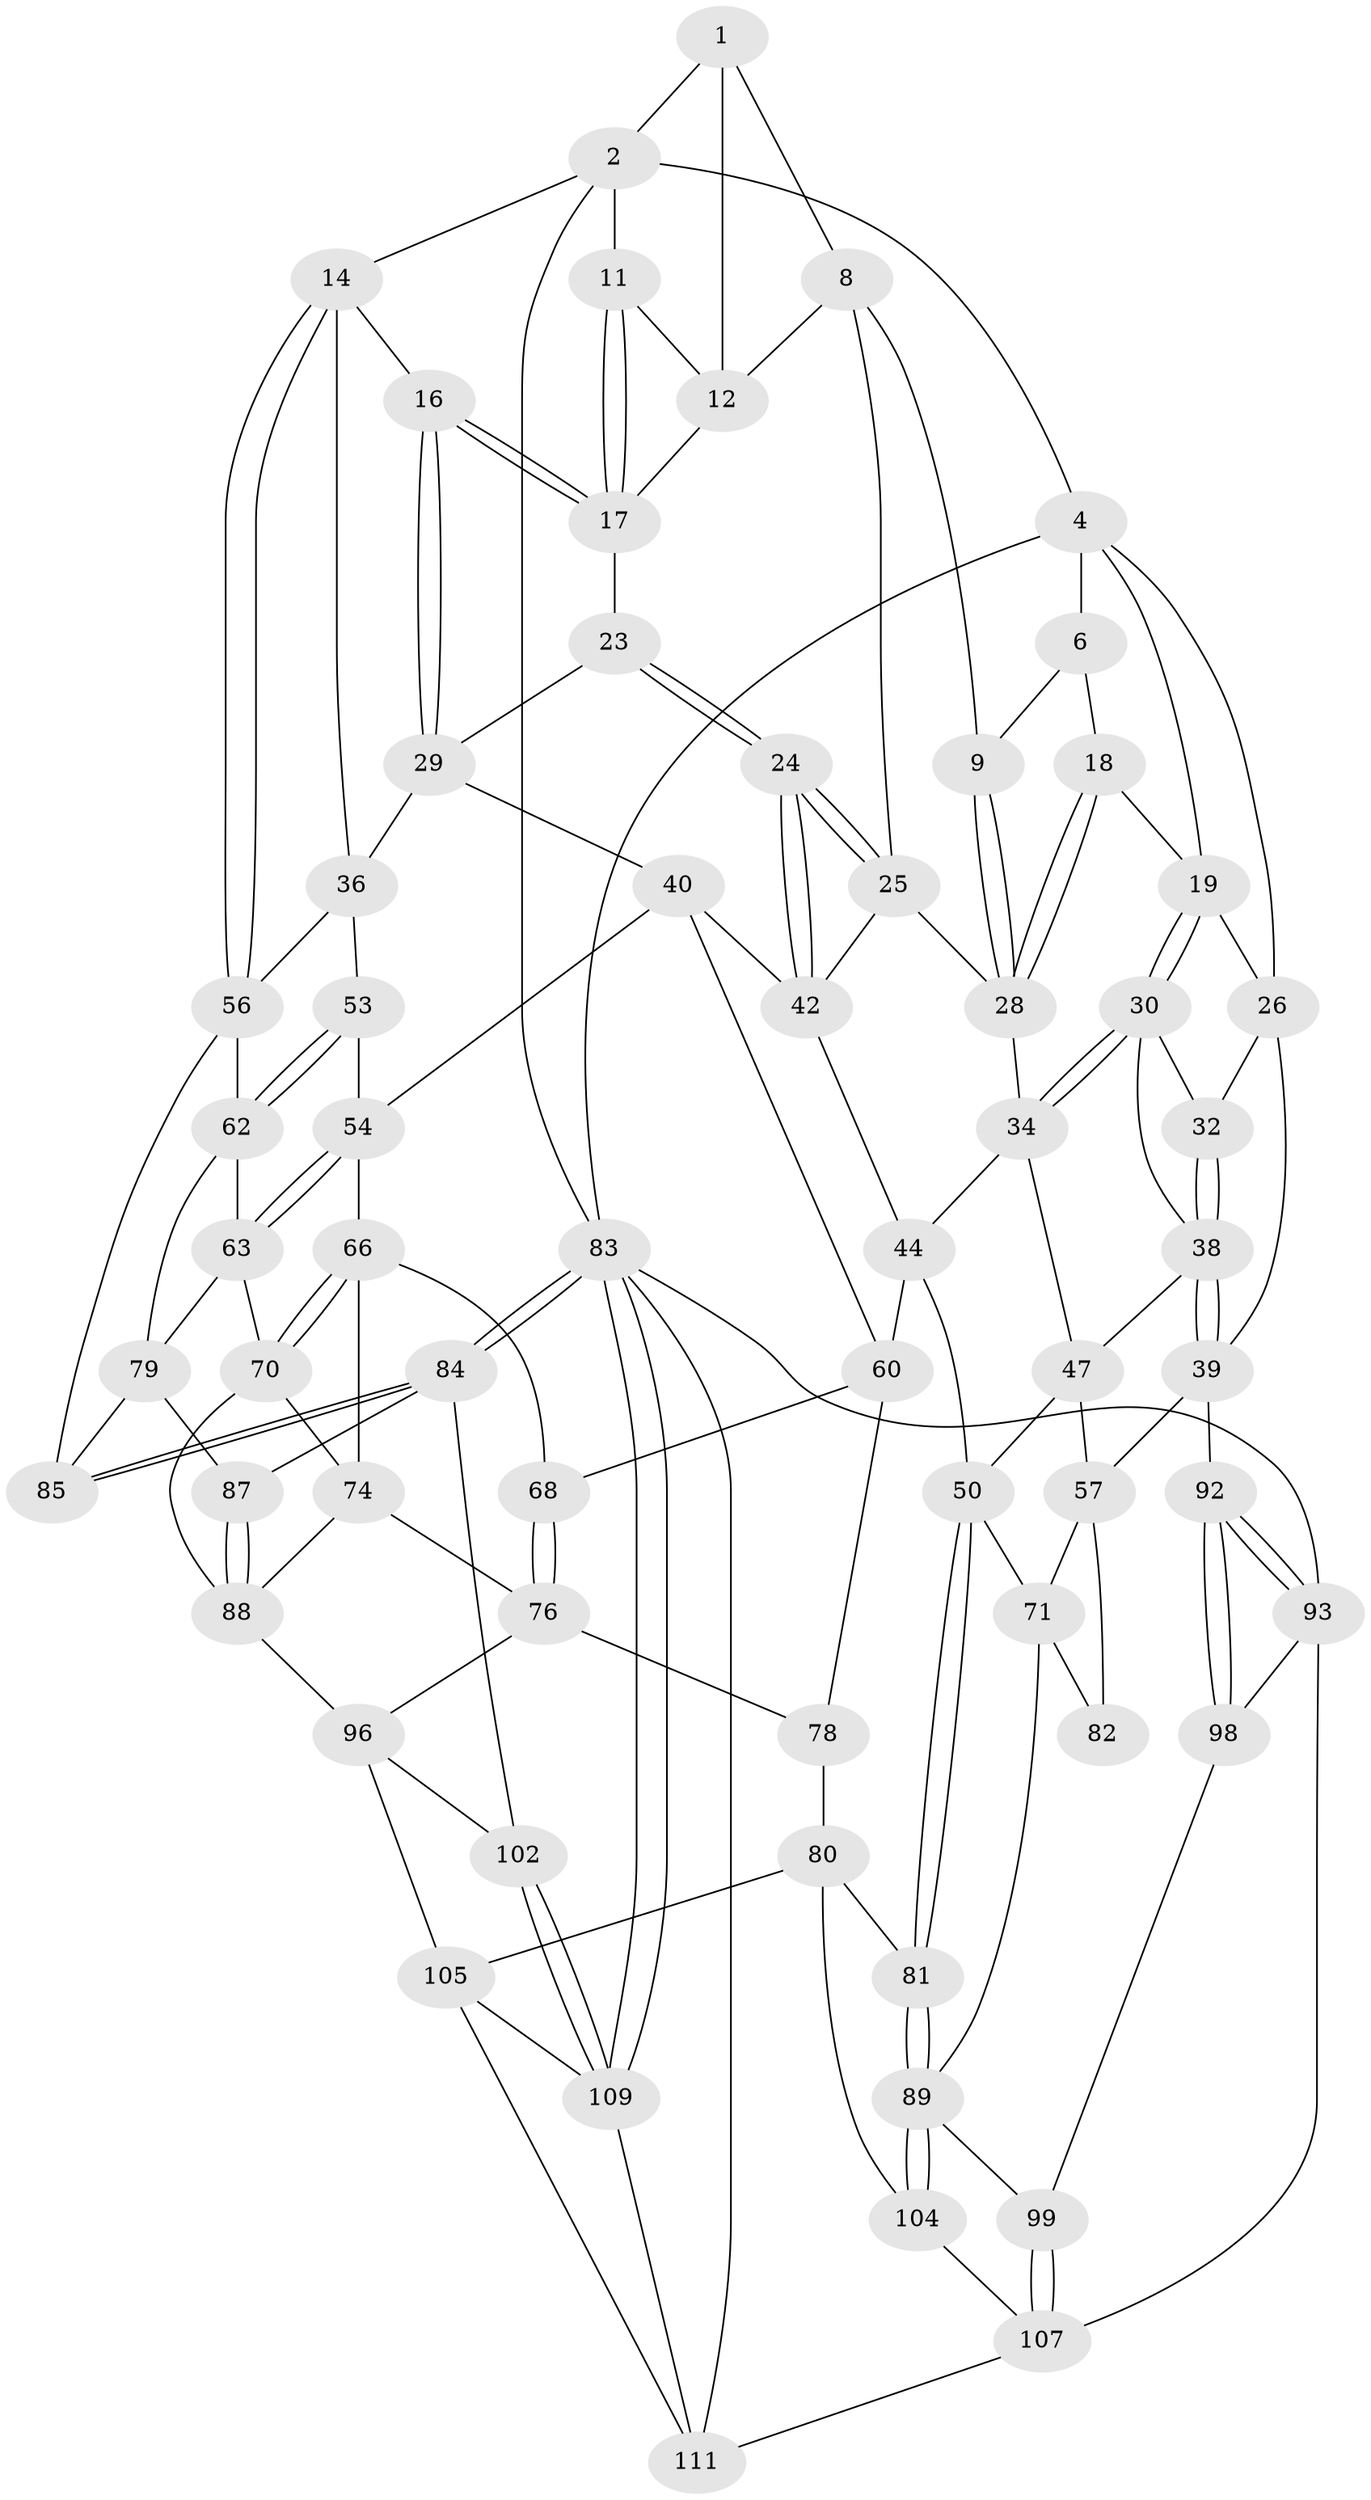 // original degree distribution, {3: 0.026785714285714284, 4: 0.22321428571428573, 5: 0.5267857142857143, 6: 0.22321428571428573}
// Generated by graph-tools (version 1.1) at 2025/42/03/06/25 10:42:31]
// undirected, 65 vertices, 149 edges
graph export_dot {
graph [start="1"]
  node [color=gray90,style=filled];
  1 [pos="+0.6022053492474395+0",super="+7"];
  2 [pos="+0.8880053010126066+0",super="+3"];
  4 [pos="+0+0",super="+5"];
  6 [pos="+0.29111778917427467+0",super="+10"];
  8 [pos="+0.5608264231107936+0.04854481375605826",super="+21"];
  9 [pos="+0.391136503865747+0.0654449102063075"];
  11 [pos="+0.8869658676423536+0"];
  12 [pos="+0.7011350870127295+0.062329987901318065",super="+13"];
  14 [pos="+1+0",super="+15"];
  16 [pos="+0.844670141028322+0.12103130715737245"];
  17 [pos="+0.8269916200793108+0.06607320199031086",super="+22"];
  18 [pos="+0.24636760787734438+0.09558843533065109"];
  19 [pos="+0.1557309565353772+0.06324070923578198",super="+20"];
  23 [pos="+0.7162758097240319+0.20020242106148675"];
  24 [pos="+0.625986228373508+0.22387533647634195"];
  25 [pos="+0.5897863324108851+0.18063660988094032",super="+35"];
  26 [pos="+0.0013586427920664434+0.2062820688209691",super="+27"];
  28 [pos="+0.37068332392898556+0.18077064696350684",super="+33"];
  29 [pos="+0.7876919905378228+0.20899293142572456",super="+37"];
  30 [pos="+0.15316029162694764+0.21589430630849749",super="+31"];
  32 [pos="+0.02470899771891604+0.21146268310693167"];
  34 [pos="+0.33106894826604694+0.25732198751896435",super="+45"];
  36 [pos="+1+0.2866103084723634",super="+52"];
  38 [pos="+0.049540663225016185+0.3775472937307357",super="+46"];
  39 [pos="+0+0.39843837683522976",super="+59"];
  40 [pos="+0.7904170558177646+0.3794138008068905",super="+41"];
  42 [pos="+0.6081820599969843+0.35684536193913474",super="+43"];
  44 [pos="+0.46920377482914905+0.35181249052303704",super="+49"];
  47 [pos="+0.2787239748637735+0.4535335816990241",super="+48"];
  50 [pos="+0.29692800478990894+0.48756462175799503",super="+51"];
  53 [pos="+0.8836882563206593+0.43305203293551175"];
  54 [pos="+0.8702301383654714+0.43667599453697664",super="+55"];
  56 [pos="+1+0.3167177495228176",super="+64"];
  57 [pos="+0.08771392221334204+0.49132383887282755",super="+58"];
  60 [pos="+0.622412285401597+0.4019476579993035",super="+61"];
  62 [pos="+0.9803468566401404+0.4906062823012515",super="+65"];
  63 [pos="+0.916892342311829+0.5309682749837191",super="+69"];
  66 [pos="+0.8123630473329051+0.4635042568385032",super="+67"];
  68 [pos="+0.6901961961969862+0.5122509538834786"];
  70 [pos="+0.8769000263909034+0.5583471489941186",super="+73"];
  71 [pos="+0.16880053284704558+0.6391796268751666",super="+72"];
  74 [pos="+0.7729817552930954+0.5290491932349634",super="+75"];
  76 [pos="+0.6775002480428175+0.5887806323714171",super="+77"];
  78 [pos="+0.5226955682432137+0.6830911060753373"];
  79 [pos="+0.9423290809130548+0.5956834245203865",super="+86"];
  80 [pos="+0.4931761269539227+0.6771226189592814",super="+103"];
  81 [pos="+0.425583212315885+0.6556553419696826"];
  82 [pos="+0.08317479088944739+0.6271306345751869"];
  83 [pos="+1+1",super="+95"];
  84 [pos="+1+1",super="+101"];
  85 [pos="+1+0.8388732632649277"];
  87 [pos="+0.8664143897451528+0.7045109515809211"];
  88 [pos="+0.8119359136930797+0.6782291594434642",super="+91"];
  89 [pos="+0.22496085982206235+0.7668332876094218",super="+90"];
  92 [pos="+0+0.7537563002478773"];
  93 [pos="+0+0.8124561799199485",super="+94"];
  96 [pos="+0.6658377104576533+0.798232345175398",super="+97"];
  98 [pos="+0.04468447345289135+0.6471857262864444",super="+100"];
  99 [pos="+0.08097964157362307+0.7985022523099651"];
  102 [pos="+0.7294296619348338+0.8407995382304665"];
  104 [pos="+0.267391451405252+0.863583148749334"];
  105 [pos="+0.5561595184174479+0.8598922815516022",super="+106"];
  107 [pos="+0.0932710360181417+0.9076220607149303",super="+108"];
  109 [pos="+1+1",super="+110"];
  111 [pos="+0.3196584177817626+1",super="+112"];
  1 -- 2;
  1 -- 8;
  1 -- 12;
  2 -- 11;
  2 -- 83;
  2 -- 4;
  2 -- 14;
  4 -- 26;
  4 -- 83;
  4 -- 6;
  4 -- 19;
  6 -- 9;
  6 -- 18;
  8 -- 9;
  8 -- 25;
  8 -- 12;
  9 -- 28;
  9 -- 28;
  11 -- 12;
  11 -- 17;
  11 -- 17;
  12 -- 17;
  14 -- 56;
  14 -- 56;
  14 -- 16;
  14 -- 36;
  16 -- 17;
  16 -- 17;
  16 -- 29;
  16 -- 29;
  17 -- 23;
  18 -- 19;
  18 -- 28;
  18 -- 28;
  19 -- 30;
  19 -- 30;
  19 -- 26;
  23 -- 24;
  23 -- 24;
  23 -- 29;
  24 -- 25;
  24 -- 25;
  24 -- 42;
  24 -- 42;
  25 -- 42;
  25 -- 28;
  26 -- 32;
  26 -- 39;
  28 -- 34;
  29 -- 40;
  29 -- 36;
  30 -- 34;
  30 -- 34;
  30 -- 32;
  30 -- 38;
  32 -- 38;
  32 -- 38;
  34 -- 44;
  34 -- 47;
  36 -- 56;
  36 -- 53;
  38 -- 39;
  38 -- 39;
  38 -- 47;
  39 -- 57;
  39 -- 92;
  40 -- 54;
  40 -- 42;
  40 -- 60;
  42 -- 44;
  44 -- 50;
  44 -- 60;
  47 -- 50;
  47 -- 57;
  50 -- 81;
  50 -- 81;
  50 -- 71;
  53 -- 54;
  53 -- 62;
  53 -- 62;
  54 -- 63;
  54 -- 63;
  54 -- 66;
  56 -- 85;
  56 -- 62;
  57 -- 71;
  57 -- 82;
  60 -- 68;
  60 -- 78;
  62 -- 63;
  62 -- 79;
  63 -- 79;
  63 -- 70;
  66 -- 70;
  66 -- 70;
  66 -- 68;
  66 -- 74;
  68 -- 76;
  68 -- 76;
  70 -- 88;
  70 -- 74;
  71 -- 82;
  71 -- 89;
  74 -- 88;
  74 -- 76;
  76 -- 78;
  76 -- 96;
  78 -- 80;
  79 -- 85;
  79 -- 87;
  80 -- 81;
  80 -- 105;
  80 -- 104;
  81 -- 89;
  81 -- 89;
  83 -- 84;
  83 -- 84;
  83 -- 109;
  83 -- 109;
  83 -- 93;
  83 -- 111;
  84 -- 85;
  84 -- 85;
  84 -- 102;
  84 -- 87;
  87 -- 88;
  87 -- 88;
  88 -- 96;
  89 -- 104;
  89 -- 104;
  89 -- 99;
  92 -- 93;
  92 -- 93;
  92 -- 98;
  92 -- 98;
  93 -- 107;
  93 -- 98;
  96 -- 102;
  96 -- 105;
  98 -- 99;
  99 -- 107;
  99 -- 107;
  102 -- 109;
  102 -- 109;
  104 -- 107;
  105 -- 111;
  105 -- 109;
  107 -- 111;
  109 -- 111;
}
